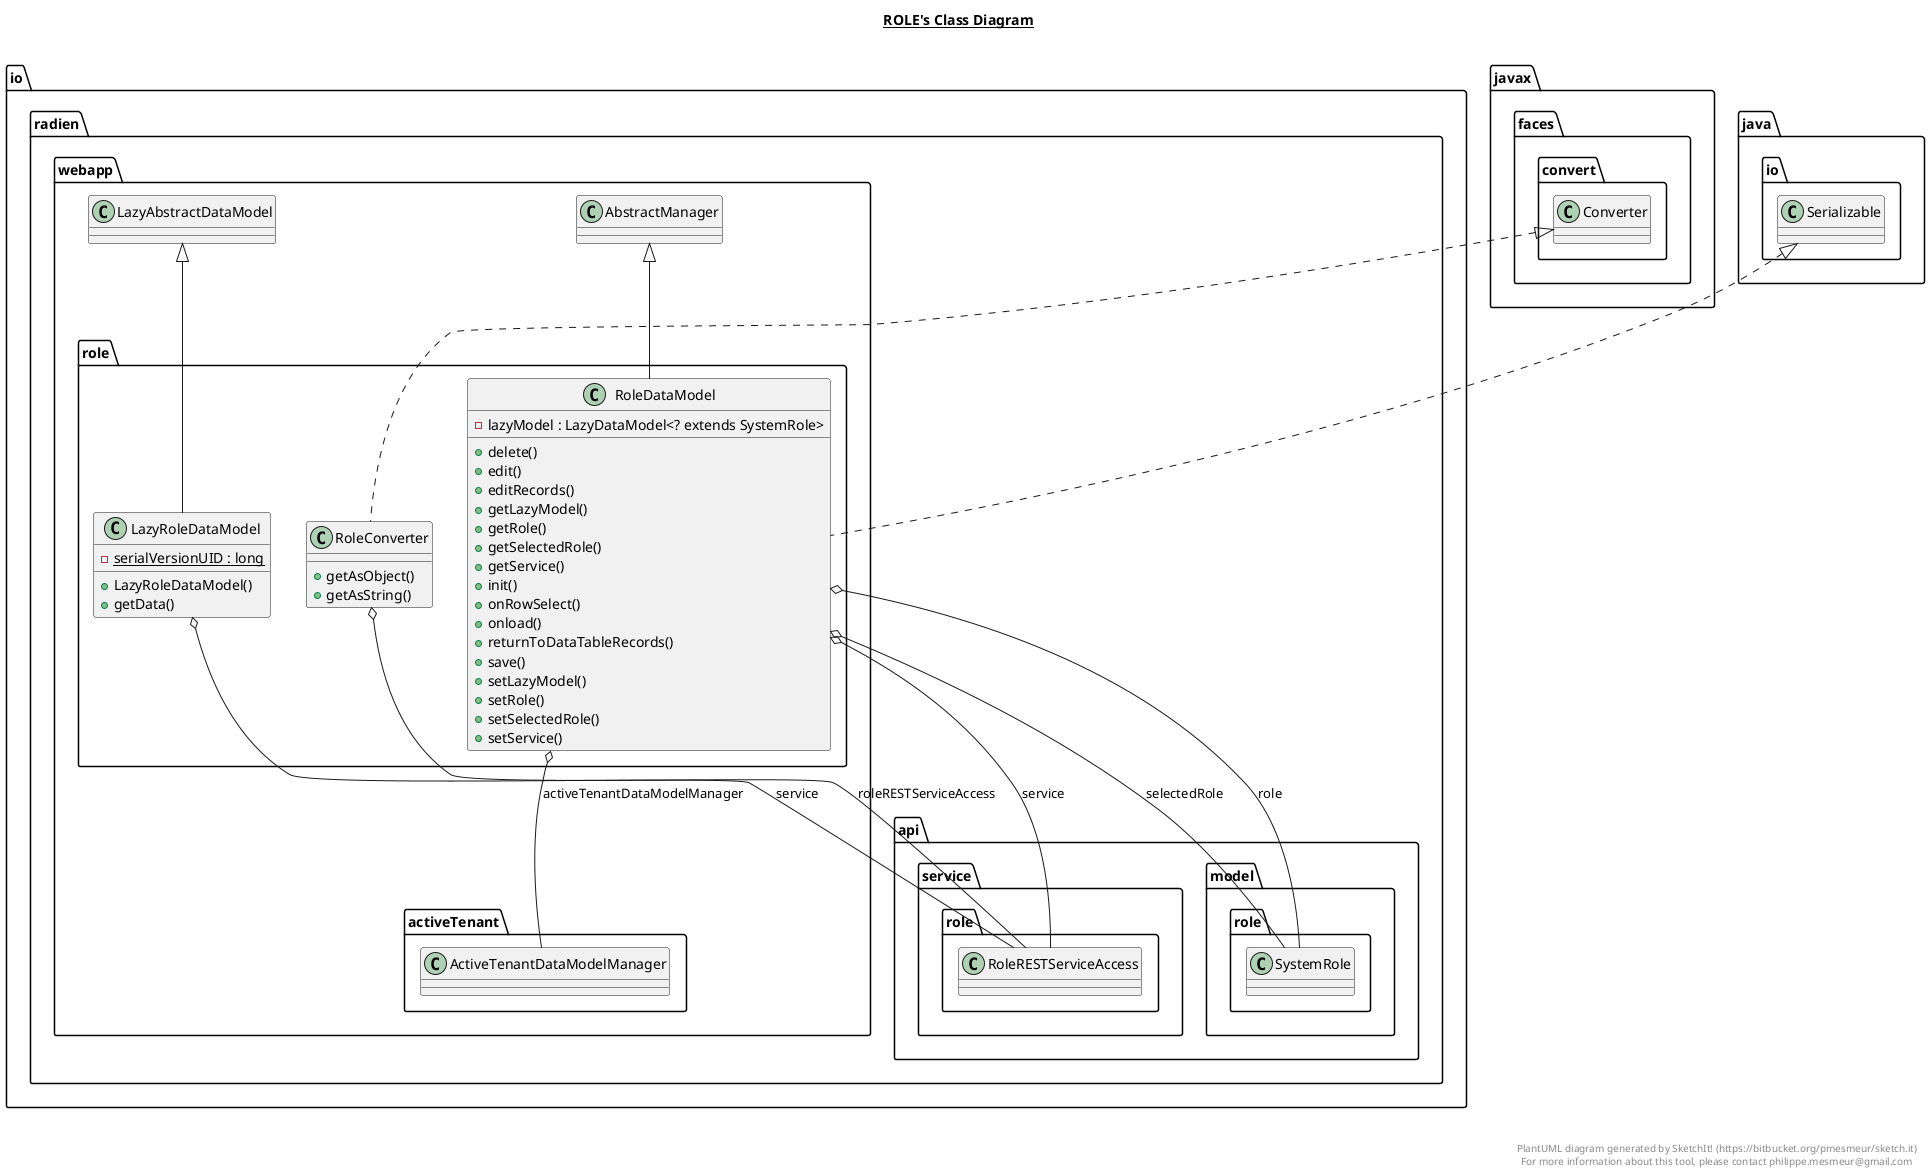 @startuml

title __ROLE's Class Diagram__\n

  namespace io.radien.webapp {
    namespace role {
      class io.radien.webapp.role.LazyRoleDataModel {
          {static} - serialVersionUID : long
          + LazyRoleDataModel()
          + getData()
      }
    }
  }
  

  namespace io.radien.webapp {
    namespace role {
      class io.radien.webapp.role.RoleConverter {
          + getAsObject()
          + getAsString()
      }
    }
  }
  

  namespace io.radien.webapp {
    namespace role {
      class io.radien.webapp.role.RoleDataModel {
          - lazyModel : LazyDataModel<? extends SystemRole>
          + delete()
          + edit()
          + editRecords()
          + getLazyModel()
          + getRole()
          + getSelectedRole()
          + getService()
          + init()
          + onRowSelect()
          + onload()
          + returnToDataTableRecords()
          + save()
          + setLazyModel()
          + setRole()
          + setSelectedRole()
          + setService()
      }
    }
  }
  

  io.radien.webapp.role.LazyRoleDataModel -up-|> io.radien.webapp.LazyAbstractDataModel
  io.radien.webapp.role.LazyRoleDataModel o-- io.radien.api.service.role.RoleRESTServiceAccess : service
  io.radien.webapp.role.RoleConverter .up.|> javax.faces.convert.Converter
  io.radien.webapp.role.RoleConverter o-- io.radien.api.service.role.RoleRESTServiceAccess : roleRESTServiceAccess
  io.radien.webapp.role.RoleDataModel .up.|> java.io.Serializable
  io.radien.webapp.role.RoleDataModel -up-|> io.radien.webapp.AbstractManager
  io.radien.webapp.role.RoleDataModel o-- io.radien.webapp.activeTenant.ActiveTenantDataModelManager : activeTenantDataModelManager
  io.radien.webapp.role.RoleDataModel o-- io.radien.api.model.role.SystemRole : role
  io.radien.webapp.role.RoleDataModel o-- io.radien.api.model.role.SystemRole : selectedRole
  io.radien.webapp.role.RoleDataModel o-- io.radien.api.service.role.RoleRESTServiceAccess : service


right footer


PlantUML diagram generated by SketchIt! (https://bitbucket.org/pmesmeur/sketch.it)
For more information about this tool, please contact philippe.mesmeur@gmail.com
endfooter

@enduml
